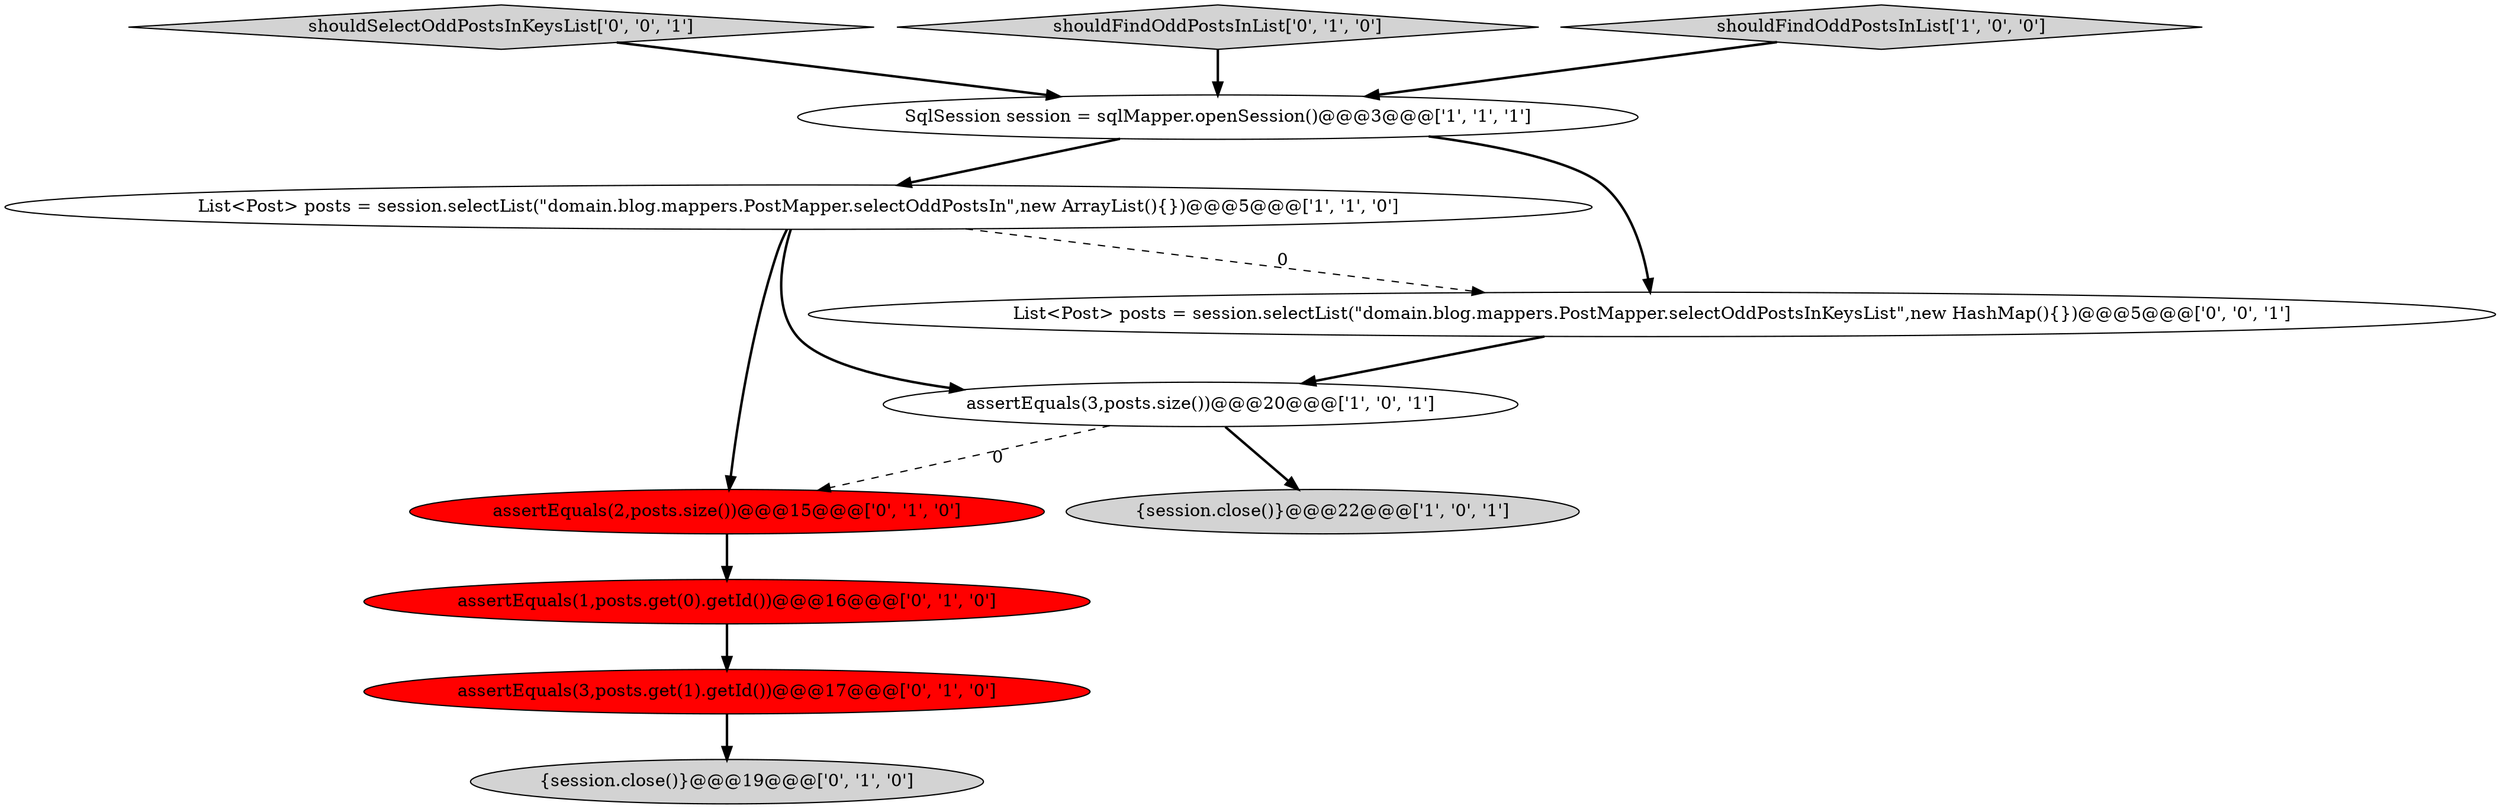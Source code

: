 digraph {
3 [style = filled, label = "assertEquals(3,posts.size())@@@20@@@['1', '0', '1']", fillcolor = white, shape = ellipse image = "AAA0AAABBB1BBB"];
10 [style = filled, label = "shouldSelectOddPostsInKeysList['0', '0', '1']", fillcolor = lightgray, shape = diamond image = "AAA0AAABBB3BBB"];
1 [style = filled, label = "List<Post> posts = session.selectList(\"domain.blog.mappers.PostMapper.selectOddPostsIn\",new ArrayList(){})@@@5@@@['1', '1', '0']", fillcolor = white, shape = ellipse image = "AAA0AAABBB1BBB"];
5 [style = filled, label = "shouldFindOddPostsInList['0', '1', '0']", fillcolor = lightgray, shape = diamond image = "AAA0AAABBB2BBB"];
7 [style = filled, label = "assertEquals(2,posts.size())@@@15@@@['0', '1', '0']", fillcolor = red, shape = ellipse image = "AAA1AAABBB2BBB"];
6 [style = filled, label = "{session.close()}@@@19@@@['0', '1', '0']", fillcolor = lightgray, shape = ellipse image = "AAA0AAABBB2BBB"];
11 [style = filled, label = "List<Post> posts = session.selectList(\"domain.blog.mappers.PostMapper.selectOddPostsInKeysList\",new HashMap(){})@@@5@@@['0', '0', '1']", fillcolor = white, shape = ellipse image = "AAA0AAABBB3BBB"];
0 [style = filled, label = "SqlSession session = sqlMapper.openSession()@@@3@@@['1', '1', '1']", fillcolor = white, shape = ellipse image = "AAA0AAABBB1BBB"];
8 [style = filled, label = "assertEquals(3,posts.get(1).getId())@@@17@@@['0', '1', '0']", fillcolor = red, shape = ellipse image = "AAA1AAABBB2BBB"];
2 [style = filled, label = "{session.close()}@@@22@@@['1', '0', '1']", fillcolor = lightgray, shape = ellipse image = "AAA0AAABBB1BBB"];
9 [style = filled, label = "assertEquals(1,posts.get(0).getId())@@@16@@@['0', '1', '0']", fillcolor = red, shape = ellipse image = "AAA1AAABBB2BBB"];
4 [style = filled, label = "shouldFindOddPostsInList['1', '0', '0']", fillcolor = lightgray, shape = diamond image = "AAA0AAABBB1BBB"];
1->3 [style = bold, label=""];
7->9 [style = bold, label=""];
0->11 [style = bold, label=""];
8->6 [style = bold, label=""];
3->2 [style = bold, label=""];
5->0 [style = bold, label=""];
9->8 [style = bold, label=""];
11->3 [style = bold, label=""];
3->7 [style = dashed, label="0"];
1->7 [style = bold, label=""];
0->1 [style = bold, label=""];
1->11 [style = dashed, label="0"];
10->0 [style = bold, label=""];
4->0 [style = bold, label=""];
}
